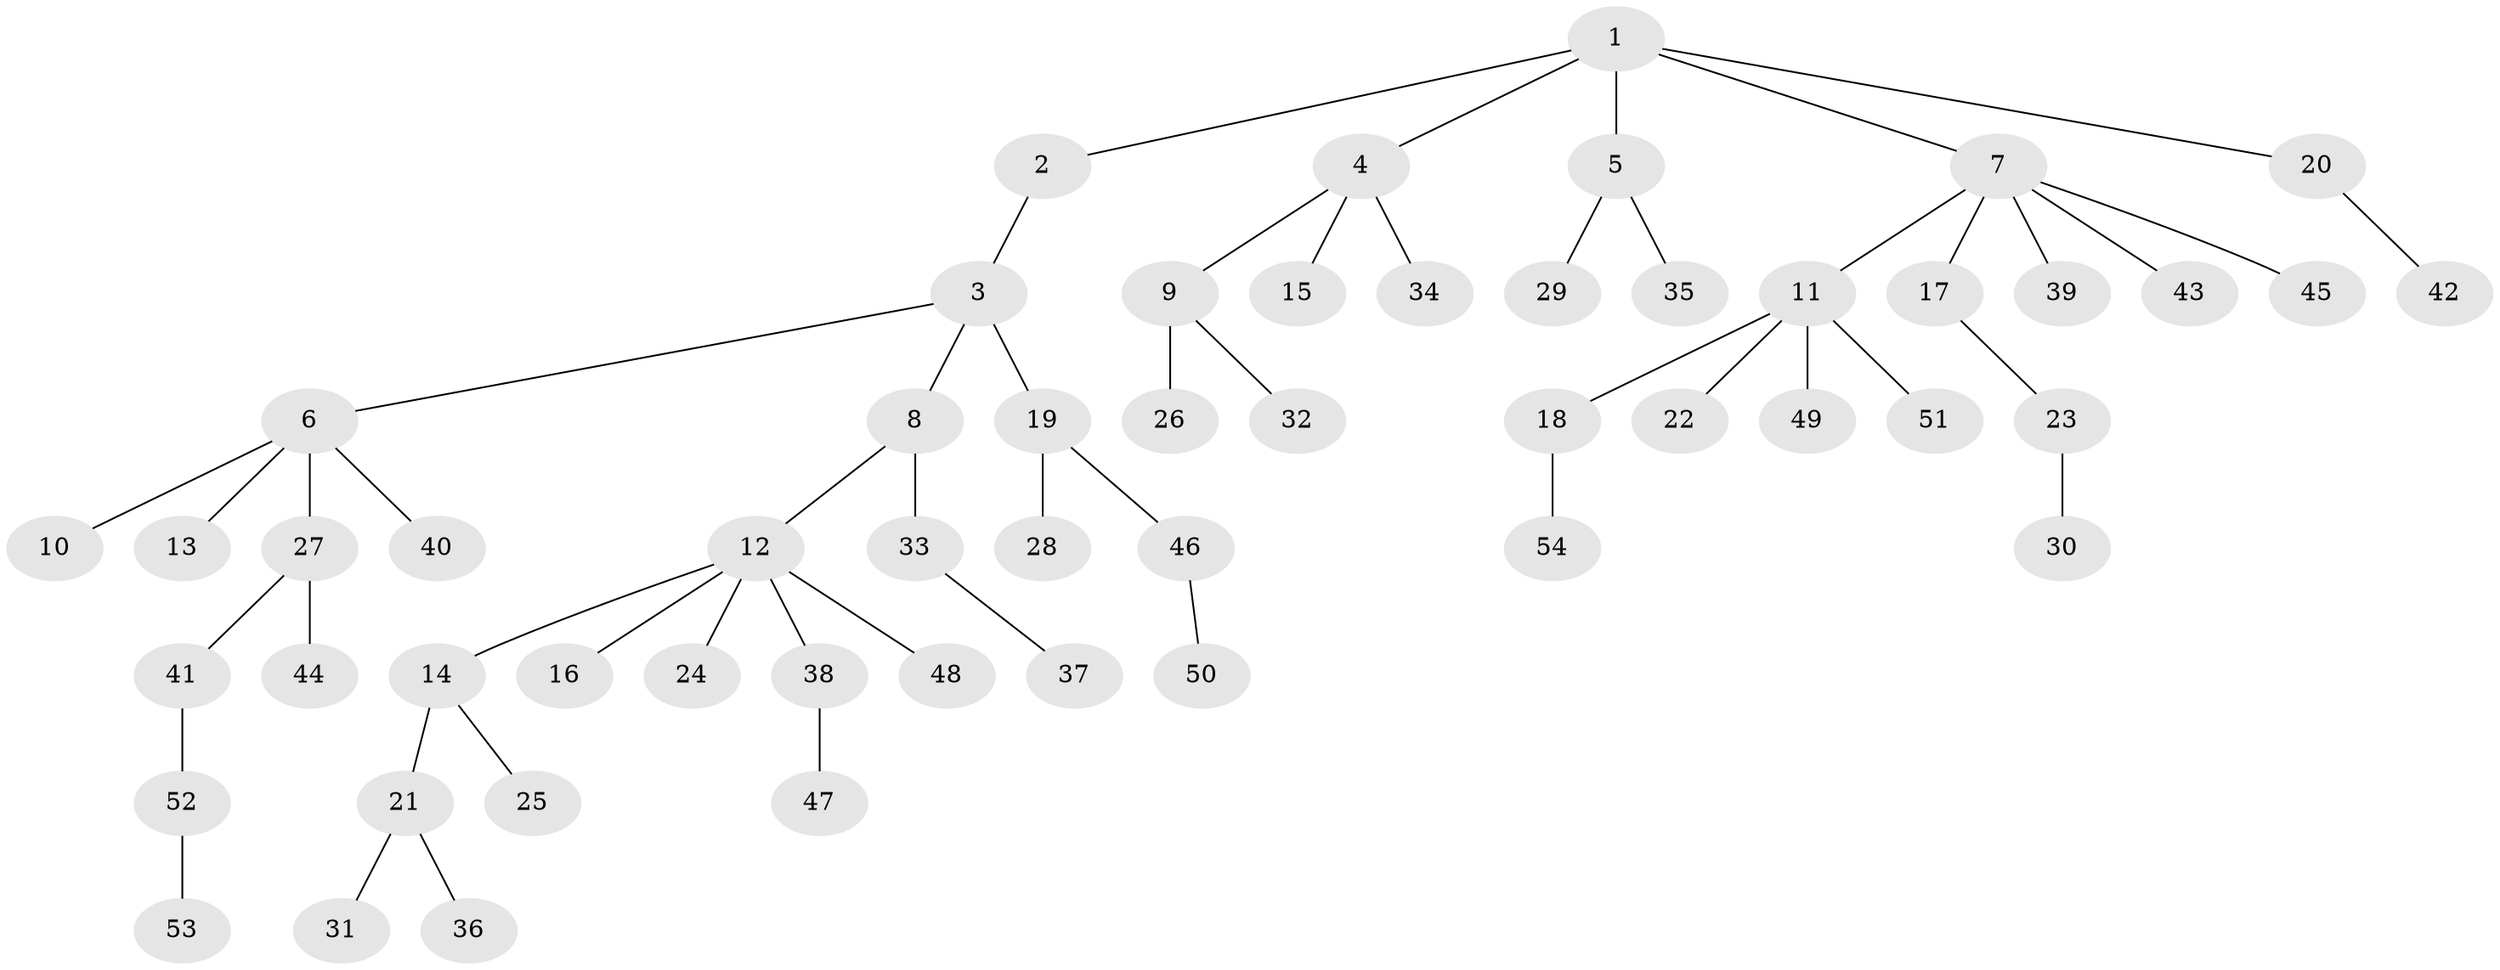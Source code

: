 // Generated by graph-tools (version 1.1) at 2025/15/03/09/25 04:15:21]
// undirected, 54 vertices, 53 edges
graph export_dot {
graph [start="1"]
  node [color=gray90,style=filled];
  1;
  2;
  3;
  4;
  5;
  6;
  7;
  8;
  9;
  10;
  11;
  12;
  13;
  14;
  15;
  16;
  17;
  18;
  19;
  20;
  21;
  22;
  23;
  24;
  25;
  26;
  27;
  28;
  29;
  30;
  31;
  32;
  33;
  34;
  35;
  36;
  37;
  38;
  39;
  40;
  41;
  42;
  43;
  44;
  45;
  46;
  47;
  48;
  49;
  50;
  51;
  52;
  53;
  54;
  1 -- 2;
  1 -- 4;
  1 -- 5;
  1 -- 7;
  1 -- 20;
  2 -- 3;
  3 -- 6;
  3 -- 8;
  3 -- 19;
  4 -- 9;
  4 -- 15;
  4 -- 34;
  5 -- 29;
  5 -- 35;
  6 -- 10;
  6 -- 13;
  6 -- 27;
  6 -- 40;
  7 -- 11;
  7 -- 17;
  7 -- 39;
  7 -- 43;
  7 -- 45;
  8 -- 12;
  8 -- 33;
  9 -- 26;
  9 -- 32;
  11 -- 18;
  11 -- 22;
  11 -- 49;
  11 -- 51;
  12 -- 14;
  12 -- 16;
  12 -- 24;
  12 -- 38;
  12 -- 48;
  14 -- 21;
  14 -- 25;
  17 -- 23;
  18 -- 54;
  19 -- 28;
  19 -- 46;
  20 -- 42;
  21 -- 31;
  21 -- 36;
  23 -- 30;
  27 -- 41;
  27 -- 44;
  33 -- 37;
  38 -- 47;
  41 -- 52;
  46 -- 50;
  52 -- 53;
}
